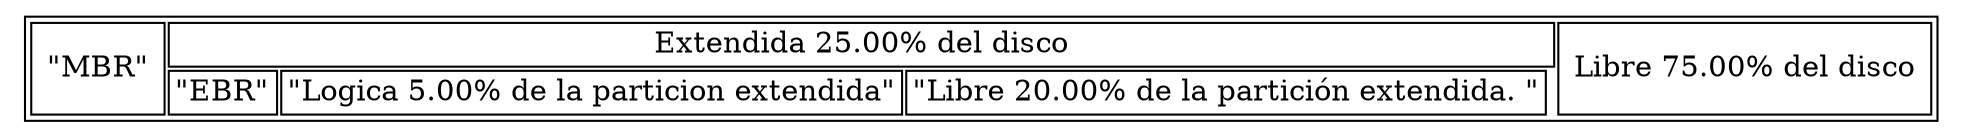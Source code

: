 digraph G{
 rankdir=TB;
 forcelabels= true;
 graph [ dpi = "600"] ; 
 node [shape = plaintext];
 nodo1 [label = <<table>
 <tr>
 <td ROWSPAN='2'> "MBR" </td><td COLSPAN='5'> Extendida 
25.00% del disco </td>
<td ROWSPAN='2'> Libre 
75.00% del disco </td></tr>

<tr>
<td>"EBR"</td><td>"Logica
 5.00% de la particion extendida"</td>
<td>"Libre 
20.00% de la partición extendida. "</td>
</tr>

</table>>];
}
